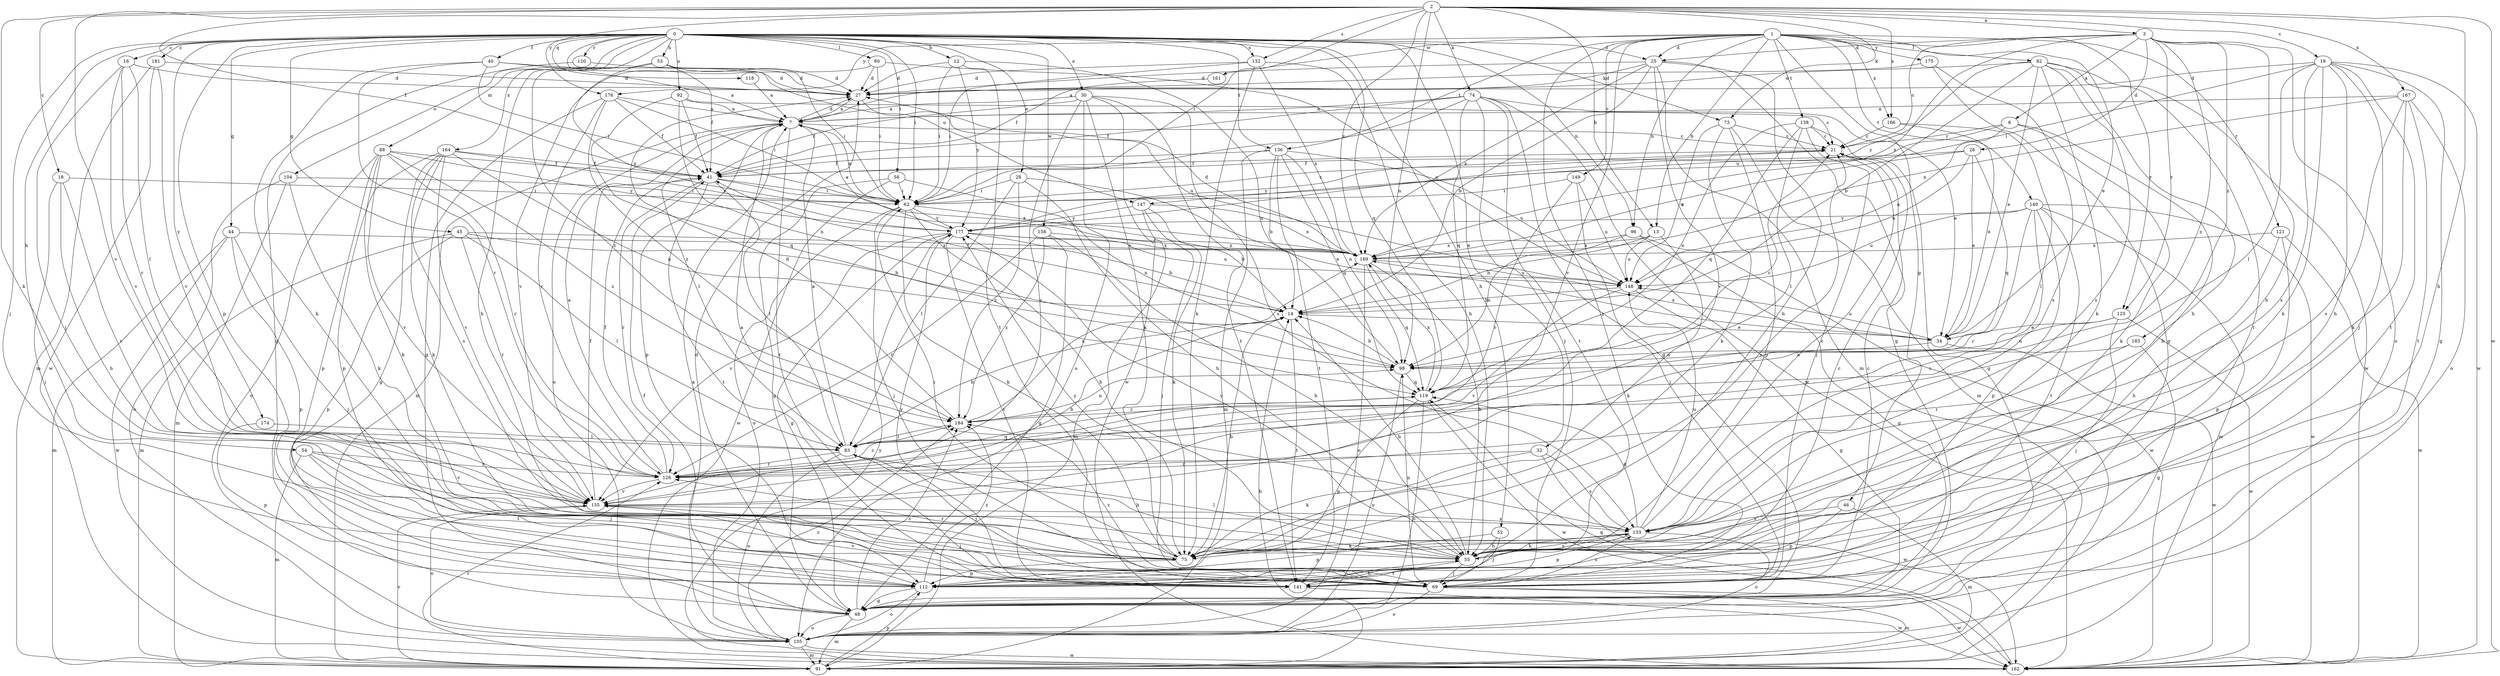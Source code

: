 strict digraph  {
0;
1;
2;
3;
6;
7;
12;
13;
14;
16;
18;
19;
21;
25;
26;
27;
28;
30;
32;
34;
40;
41;
44;
45;
46;
48;
52;
53;
54;
55;
58;
62;
69;
73;
74;
75;
80;
82;
83;
88;
91;
92;
96;
98;
104;
105;
112;
118;
119;
120;
121;
125;
126;
132;
133;
136;
138;
140;
141;
147;
148;
149;
155;
158;
161;
162;
164;
166;
167;
169;
174;
175;
176;
177;
181;
183;
184;
0 -> 12  [label=b];
0 -> 16  [label=c];
0 -> 25  [label=d];
0 -> 28  [label=e];
0 -> 30  [label=e];
0 -> 32  [label=e];
0 -> 40  [label=f];
0 -> 44  [label=g];
0 -> 45  [label=g];
0 -> 52  [label=h];
0 -> 53  [label=h];
0 -> 54  [label=h];
0 -> 58  [label=i];
0 -> 62  [label=i];
0 -> 69  [label=j];
0 -> 73  [label=k];
0 -> 80  [label=l];
0 -> 88  [label=m];
0 -> 92  [label=n];
0 -> 96  [label=n];
0 -> 104  [label=o];
0 -> 112  [label=p];
0 -> 118  [label=q];
0 -> 119  [label=q];
0 -> 120  [label=r];
0 -> 132  [label=s];
0 -> 136  [label=t];
0 -> 147  [label=u];
0 -> 158  [label=w];
0 -> 164  [label=x];
0 -> 174  [label=y];
0 -> 181  [label=z];
1 -> 13  [label=b];
1 -> 25  [label=d];
1 -> 34  [label=e];
1 -> 46  [label=g];
1 -> 69  [label=j];
1 -> 82  [label=l];
1 -> 96  [label=n];
1 -> 121  [label=r];
1 -> 125  [label=r];
1 -> 136  [label=t];
1 -> 138  [label=t];
1 -> 140  [label=t];
1 -> 149  [label=v];
1 -> 155  [label=v];
1 -> 161  [label=w];
1 -> 166  [label=x];
1 -> 175  [label=y];
1 -> 176  [label=y];
2 -> 3  [label=a];
2 -> 13  [label=b];
2 -> 18  [label=c];
2 -> 19  [label=c];
2 -> 41  [label=f];
2 -> 55  [label=h];
2 -> 62  [label=i];
2 -> 73  [label=k];
2 -> 74  [label=k];
2 -> 75  [label=k];
2 -> 98  [label=n];
2 -> 132  [label=s];
2 -> 155  [label=v];
2 -> 162  [label=w];
2 -> 166  [label=x];
2 -> 167  [label=x];
2 -> 169  [label=x];
2 -> 176  [label=y];
3 -> 6  [label=a];
3 -> 21  [label=c];
3 -> 25  [label=d];
3 -> 26  [label=d];
3 -> 55  [label=h];
3 -> 105  [label=o];
3 -> 125  [label=r];
3 -> 169  [label=x];
3 -> 183  [label=z];
3 -> 184  [label=z];
6 -> 21  [label=c];
6 -> 55  [label=h];
6 -> 75  [label=k];
6 -> 147  [label=u];
6 -> 148  [label=u];
7 -> 21  [label=c];
7 -> 27  [label=d];
7 -> 83  [label=l];
7 -> 91  [label=m];
7 -> 105  [label=o];
7 -> 112  [label=p];
7 -> 141  [label=t];
12 -> 27  [label=d];
12 -> 62  [label=i];
12 -> 98  [label=n];
12 -> 141  [label=t];
12 -> 177  [label=y];
13 -> 14  [label=b];
13 -> 75  [label=k];
13 -> 148  [label=u];
13 -> 169  [label=x];
14 -> 34  [label=e];
14 -> 41  [label=f];
14 -> 141  [label=t];
16 -> 27  [label=d];
16 -> 69  [label=j];
16 -> 83  [label=l];
16 -> 126  [label=r];
16 -> 155  [label=v];
18 -> 55  [label=h];
18 -> 62  [label=i];
18 -> 69  [label=j];
18 -> 155  [label=v];
19 -> 27  [label=d];
19 -> 48  [label=g];
19 -> 55  [label=h];
19 -> 62  [label=i];
19 -> 69  [label=j];
19 -> 75  [label=k];
19 -> 83  [label=l];
19 -> 133  [label=s];
19 -> 141  [label=t];
19 -> 162  [label=w];
21 -> 41  [label=f];
21 -> 177  [label=y];
25 -> 7  [label=a];
25 -> 14  [label=b];
25 -> 27  [label=d];
25 -> 48  [label=g];
25 -> 55  [label=h];
25 -> 91  [label=m];
25 -> 155  [label=v];
25 -> 169  [label=x];
26 -> 34  [label=e];
26 -> 41  [label=f];
26 -> 119  [label=q];
26 -> 148  [label=u];
26 -> 169  [label=x];
27 -> 7  [label=a];
27 -> 148  [label=u];
28 -> 34  [label=e];
28 -> 55  [label=h];
28 -> 62  [label=i];
28 -> 83  [label=l];
28 -> 184  [label=z];
30 -> 7  [label=a];
30 -> 41  [label=f];
30 -> 75  [label=k];
30 -> 105  [label=o];
30 -> 133  [label=s];
30 -> 141  [label=t];
30 -> 155  [label=v];
30 -> 162  [label=w];
32 -> 75  [label=k];
32 -> 126  [label=r];
32 -> 133  [label=s];
32 -> 162  [label=w];
34 -> 98  [label=n];
34 -> 148  [label=u];
34 -> 162  [label=w];
34 -> 169  [label=x];
40 -> 7  [label=a];
40 -> 27  [label=d];
40 -> 62  [label=i];
40 -> 75  [label=k];
40 -> 126  [label=r];
41 -> 62  [label=i];
41 -> 83  [label=l];
41 -> 126  [label=r];
41 -> 141  [label=t];
41 -> 169  [label=x];
44 -> 69  [label=j];
44 -> 91  [label=m];
44 -> 112  [label=p];
44 -> 162  [label=w];
44 -> 169  [label=x];
45 -> 14  [label=b];
45 -> 83  [label=l];
45 -> 91  [label=m];
45 -> 112  [label=p];
45 -> 126  [label=r];
45 -> 169  [label=x];
46 -> 91  [label=m];
46 -> 112  [label=p];
46 -> 133  [label=s];
48 -> 27  [label=d];
48 -> 41  [label=f];
48 -> 91  [label=m];
48 -> 105  [label=o];
48 -> 184  [label=z];
52 -> 55  [label=h];
52 -> 69  [label=j];
52 -> 112  [label=p];
53 -> 27  [label=d];
53 -> 41  [label=f];
53 -> 55  [label=h];
53 -> 62  [label=i];
53 -> 169  [label=x];
53 -> 184  [label=z];
54 -> 69  [label=j];
54 -> 91  [label=m];
54 -> 126  [label=r];
54 -> 141  [label=t];
54 -> 155  [label=v];
55 -> 14  [label=b];
55 -> 69  [label=j];
55 -> 83  [label=l];
55 -> 133  [label=s];
55 -> 141  [label=t];
55 -> 177  [label=y];
58 -> 48  [label=g];
58 -> 62  [label=i];
58 -> 98  [label=n];
58 -> 162  [label=w];
62 -> 7  [label=a];
62 -> 14  [label=b];
62 -> 21  [label=c];
62 -> 55  [label=h];
62 -> 69  [label=j];
62 -> 75  [label=k];
62 -> 105  [label=o];
62 -> 177  [label=y];
69 -> 21  [label=c];
69 -> 91  [label=m];
69 -> 98  [label=n];
69 -> 105  [label=o];
69 -> 133  [label=s];
69 -> 162  [label=w];
69 -> 184  [label=z];
73 -> 21  [label=c];
73 -> 75  [label=k];
73 -> 91  [label=m];
73 -> 112  [label=p];
73 -> 148  [label=u];
74 -> 7  [label=a];
74 -> 34  [label=e];
74 -> 41  [label=f];
74 -> 48  [label=g];
74 -> 62  [label=i];
74 -> 69  [label=j];
74 -> 119  [label=q];
74 -> 141  [label=t];
74 -> 162  [label=w];
75 -> 14  [label=b];
75 -> 21  [label=c];
75 -> 62  [label=i];
75 -> 112  [label=p];
75 -> 126  [label=r];
75 -> 177  [label=y];
80 -> 27  [label=d];
80 -> 62  [label=i];
80 -> 148  [label=u];
80 -> 155  [label=v];
82 -> 14  [label=b];
82 -> 27  [label=d];
82 -> 34  [label=e];
82 -> 55  [label=h];
82 -> 75  [label=k];
82 -> 133  [label=s];
82 -> 141  [label=t];
82 -> 162  [label=w];
82 -> 177  [label=y];
83 -> 7  [label=a];
83 -> 14  [label=b];
83 -> 55  [label=h];
83 -> 69  [label=j];
83 -> 105  [label=o];
83 -> 126  [label=r];
88 -> 41  [label=f];
88 -> 75  [label=k];
88 -> 105  [label=o];
88 -> 112  [label=p];
88 -> 126  [label=r];
88 -> 155  [label=v];
88 -> 177  [label=y];
88 -> 184  [label=z];
91 -> 14  [label=b];
91 -> 112  [label=p];
91 -> 126  [label=r];
91 -> 155  [label=v];
92 -> 7  [label=a];
92 -> 21  [label=c];
92 -> 41  [label=f];
92 -> 98  [label=n];
92 -> 119  [label=q];
96 -> 48  [label=g];
96 -> 98  [label=n];
96 -> 162  [label=w];
96 -> 169  [label=x];
98 -> 14  [label=b];
98 -> 105  [label=o];
98 -> 119  [label=q];
104 -> 62  [label=i];
104 -> 75  [label=k];
104 -> 91  [label=m];
104 -> 105  [label=o];
105 -> 7  [label=a];
105 -> 91  [label=m];
105 -> 162  [label=w];
105 -> 184  [label=z];
112 -> 21  [label=c];
112 -> 48  [label=g];
112 -> 105  [label=o];
112 -> 184  [label=z];
118 -> 7  [label=a];
119 -> 21  [label=c];
119 -> 105  [label=o];
119 -> 112  [label=p];
119 -> 162  [label=w];
119 -> 169  [label=x];
119 -> 184  [label=z];
120 -> 27  [label=d];
120 -> 48  [label=g];
121 -> 55  [label=h];
121 -> 112  [label=p];
121 -> 162  [label=w];
121 -> 169  [label=x];
125 -> 34  [label=e];
125 -> 69  [label=j];
125 -> 98  [label=n];
125 -> 162  [label=w];
126 -> 7  [label=a];
126 -> 41  [label=f];
126 -> 119  [label=q];
126 -> 155  [label=v];
126 -> 184  [label=z];
132 -> 27  [label=d];
132 -> 55  [label=h];
132 -> 62  [label=i];
132 -> 75  [label=k];
132 -> 169  [label=x];
133 -> 7  [label=a];
133 -> 21  [label=c];
133 -> 55  [label=h];
133 -> 75  [label=k];
133 -> 105  [label=o];
133 -> 112  [label=p];
133 -> 119  [label=q];
133 -> 148  [label=u];
136 -> 14  [label=b];
136 -> 41  [label=f];
136 -> 91  [label=m];
136 -> 98  [label=n];
136 -> 119  [label=q];
136 -> 141  [label=t];
136 -> 148  [label=u];
138 -> 21  [label=c];
138 -> 48  [label=g];
138 -> 69  [label=j];
138 -> 83  [label=l];
138 -> 98  [label=n];
138 -> 119  [label=q];
140 -> 91  [label=m];
140 -> 112  [label=p];
140 -> 126  [label=r];
140 -> 133  [label=s];
140 -> 141  [label=t];
140 -> 148  [label=u];
140 -> 162  [label=w];
140 -> 177  [label=y];
141 -> 55  [label=h];
141 -> 155  [label=v];
141 -> 162  [label=w];
141 -> 177  [label=y];
147 -> 69  [label=j];
147 -> 75  [label=k];
147 -> 91  [label=m];
147 -> 169  [label=x];
147 -> 177  [label=y];
148 -> 14  [label=b];
148 -> 48  [label=g];
148 -> 155  [label=v];
149 -> 62  [label=i];
149 -> 69  [label=j];
149 -> 126  [label=r];
149 -> 148  [label=u];
155 -> 14  [label=b];
155 -> 41  [label=f];
155 -> 69  [label=j];
155 -> 105  [label=o];
155 -> 133  [label=s];
158 -> 48  [label=g];
158 -> 55  [label=h];
158 -> 126  [label=r];
158 -> 169  [label=x];
158 -> 184  [label=z];
161 -> 41  [label=f];
162 -> 119  [label=q];
162 -> 177  [label=y];
164 -> 41  [label=f];
164 -> 48  [label=g];
164 -> 75  [label=k];
164 -> 98  [label=n];
164 -> 112  [label=p];
164 -> 133  [label=s];
164 -> 155  [label=v];
164 -> 177  [label=y];
166 -> 21  [label=c];
166 -> 34  [label=e];
166 -> 83  [label=l];
167 -> 7  [label=a];
167 -> 75  [label=k];
167 -> 105  [label=o];
167 -> 133  [label=s];
167 -> 141  [label=t];
167 -> 169  [label=x];
169 -> 27  [label=d];
169 -> 55  [label=h];
169 -> 105  [label=o];
169 -> 119  [label=q];
169 -> 148  [label=u];
174 -> 83  [label=l];
174 -> 112  [label=p];
175 -> 27  [label=d];
175 -> 48  [label=g];
175 -> 133  [label=s];
176 -> 7  [label=a];
176 -> 41  [label=f];
176 -> 48  [label=g];
176 -> 62  [label=i];
176 -> 126  [label=r];
176 -> 184  [label=z];
177 -> 7  [label=a];
177 -> 14  [label=b];
177 -> 48  [label=g];
177 -> 141  [label=t];
177 -> 148  [label=u];
177 -> 155  [label=v];
177 -> 169  [label=x];
181 -> 27  [label=d];
181 -> 91  [label=m];
181 -> 155  [label=v];
181 -> 162  [label=w];
183 -> 48  [label=g];
183 -> 98  [label=n];
183 -> 126  [label=r];
184 -> 27  [label=d];
184 -> 83  [label=l];
184 -> 98  [label=n];
184 -> 169  [label=x];
}
